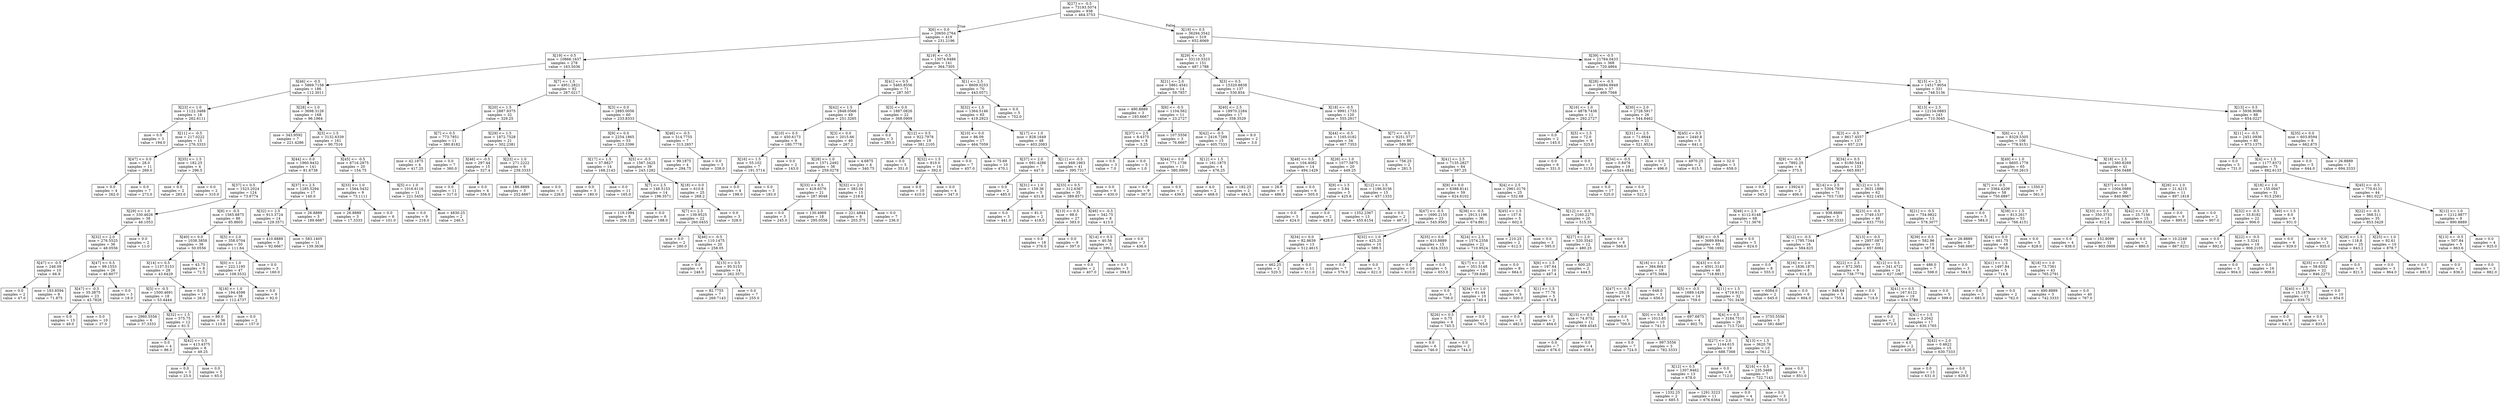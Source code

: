 digraph Tree {
node [shape=box] ;
0 [label="X[27] <= -0.5\nmse = 73193.5074\nsamples = 938\nvalue = 464.3753"] ;
1 [label="X[6] <= 0.0\nmse = 20650.2764\nsamples = 419\nvalue = 231.2196"] ;
0 -> 1 [labeldistance=2.5, labelangle=45, headlabel="True"] ;
2 [label="X[19] <= 0.5\nmse = 10866.1637\nsamples = 278\nvalue = 163.5036"] ;
1 -> 2 ;
3 [label="X[46] <= -0.5\nmse = 5869.7158\nsamples = 186\nvalue = 112.3011"] ;
2 -> 3 ;
4 [label="X[23] <= 1.0\nmse = 1122.3488\nsamples = 18\nvalue = 262.6111"] ;
3 -> 4 ;
5 [label="mse = 0.0\nsamples = 3\nvalue = 194.0"] ;
4 -> 5 ;
6 [label="X[11] <= -0.5\nmse = 217.0222\nsamples = 15\nvalue = 276.3333"] ;
4 -> 6 ;
7 [label="X[47] <= 0.0\nmse = 28.0\nsamples = 11\nvalue = 269.0"] ;
6 -> 7 ;
8 [label="mse = 0.0\nsamples = 4\nvalue = 262.0"] ;
7 -> 8 ;
9 [label="mse = 0.0\nsamples = 7\nvalue = 273.0"] ;
7 -> 9 ;
10 [label="X[35] <= 1.5\nmse = 182.25\nsamples = 4\nvalue = 296.5"] ;
6 -> 10 ;
11 [label="mse = 0.0\nsamples = 2\nvalue = 283.0"] ;
10 -> 11 ;
12 [label="mse = 0.0\nsamples = 2\nvalue = 310.0"] ;
10 -> 12 ;
13 [label="X[28] <= 1.0\nmse = 3698.3126\nsamples = 168\nvalue = 96.1964"] ;
3 -> 13 ;
14 [label="mse = 343.9592\nsamples = 7\nvalue = 221.4286"] ;
13 -> 14 ;
15 [label="X[3] <= 1.5\nmse = 3132.6339\nsamples = 161\nvalue = 90.7516"] ;
13 -> 15 ;
16 [label="X[44] <= 0.0\nmse = 1960.9432\nsamples = 141\nvalue = 81.6738"] ;
15 -> 16 ;
17 [label="X[37] <= 0.5\nmse = 1523.2024\nsamples = 124\nvalue = 73.6774"] ;
16 -> 17 ;
18 [label="X[29] <= 1.0\nmse = 330.4626\nsamples = 38\nvalue = 46.1053"] ;
17 -> 18 ;
19 [label="X[32] <= 2.0\nmse = 276.5525\nsamples = 36\nvalue = 48.0556"] ;
18 -> 19 ;
20 [label="X[47] <= -0.5\nmse = 246.09\nsamples = 10\nvalue = 66.9"] ;
19 -> 20 ;
21 [label="mse = 0.0\nsamples = 2\nvalue = 47.0"] ;
20 -> 21 ;
22 [label="mse = 183.8594\nsamples = 8\nvalue = 71.875"] ;
20 -> 22 ;
23 [label="X[47] <= 0.5\nmse = 99.1553\nsamples = 26\nvalue = 40.8077"] ;
19 -> 23 ;
24 [label="X[47] <= -0.5\nmse = 35.3875\nsamples = 23\nvalue = 43.7826"] ;
23 -> 24 ;
25 [label="mse = 0.0\nsamples = 13\nvalue = 49.0"] ;
24 -> 25 ;
26 [label="mse = 0.0\nsamples = 10\nvalue = 37.0"] ;
24 -> 26 ;
27 [label="mse = 0.0\nsamples = 3\nvalue = 18.0"] ;
23 -> 27 ;
28 [label="mse = 0.0\nsamples = 2\nvalue = 11.0"] ;
18 -> 28 ;
29 [label="X[8] <= -0.5\nmse = 1565.8875\nsamples = 86\nvalue = 85.8605"] ;
17 -> 29 ;
30 [label="X[40] <= 0.0\nmse = 1038.3858\nsamples = 36\nvalue = 50.0556"] ;
29 -> 30 ;
31 [label="X[14] <= 0.5\nmse = 1137.5153\nsamples = 28\nvalue = 43.6429"] ;
30 -> 31 ;
32 [label="X[5] <= -0.5\nmse = 1500.4691\nsamples = 18\nvalue = 53.4444"] ;
31 -> 32 ;
33 [label="mse = 2960.5556\nsamples = 6\nvalue = 37.3333"] ;
32 -> 33 ;
34 [label="X[32] <= 1.5\nmse = 575.75\nsamples = 12\nvalue = 61.5"] ;
32 -> 34 ;
35 [label="mse = 0.0\nsamples = 4\nvalue = 86.0"] ;
34 -> 35 ;
36 [label="X[42] <= 0.5\nmse = 413.4375\nsamples = 8\nvalue = 49.25"] ;
34 -> 36 ;
37 [label="mse = 0.0\nsamples = 3\nvalue = 23.0"] ;
36 -> 37 ;
38 [label="mse = 0.0\nsamples = 5\nvalue = 65.0"] ;
36 -> 38 ;
39 [label="mse = 0.0\nsamples = 10\nvalue = 26.0"] ;
31 -> 39 ;
40 [label="mse = 43.75\nsamples = 8\nvalue = 72.5"] ;
30 -> 40 ;
41 [label="X[5] <= 2.0\nmse = 358.0704\nsamples = 50\nvalue = 111.64"] ;
29 -> 41 ;
42 [label="X[0] <= 1.0\nmse = 222.1195\nsamples = 47\nvalue = 108.5532"] ;
41 -> 42 ;
43 [label="X[18] <= 1.0\nmse = 194.4598\nsamples = 38\nvalue = 112.4737"] ;
42 -> 43 ;
44 [label="mse = 89.0\nsamples = 36\nvalue = 110.0"] ;
43 -> 44 ;
45 [label="mse = 0.0\nsamples = 2\nvalue = 157.0"] ;
43 -> 45 ;
46 [label="mse = 0.0\nsamples = 9\nvalue = 92.0"] ;
42 -> 46 ;
47 [label="mse = 0.0\nsamples = 3\nvalue = 160.0"] ;
41 -> 47 ;
48 [label="X[37] <= 2.5\nmse = 1285.5294\nsamples = 17\nvalue = 140.0"] ;
16 -> 48 ;
49 [label="X[32] <= 2.5\nmse = 913.3724\nsamples = 14\nvalue = 129.3571"] ;
48 -> 49 ;
50 [label="mse = 410.8889\nsamples = 3\nvalue = 92.6667"] ;
49 -> 50 ;
51 [label="mse = 583.1405\nsamples = 11\nvalue = 139.3636"] ;
49 -> 51 ;
52 [label="mse = 26.8889\nsamples = 3\nvalue = 189.6667"] ;
48 -> 52 ;
53 [label="X[45] <= -0.5\nmse = 6716.2875\nsamples = 20\nvalue = 154.75"] ;
15 -> 53 ;
54 [label="X[33] <= 1.0\nmse = 1564.5432\nsamples = 9\nvalue = 73.1111"] ;
53 -> 54 ;
55 [label="mse = 26.8889\nsamples = 3\nvalue = 17.3333"] ;
54 -> 55 ;
56 [label="mse = 0.0\nsamples = 6\nvalue = 101.0"] ;
54 -> 56 ;
57 [label="X[5] <= 1.0\nmse = 1016.6116\nsamples = 11\nvalue = 221.5455"] ;
53 -> 57 ;
58 [label="mse = 0.0\nsamples = 9\nvalue = 216.0"] ;
57 -> 58 ;
59 [label="mse = 4830.25\nsamples = 2\nvalue = 246.5"] ;
57 -> 59 ;
60 [label="X[7] <= 1.5\nmse = 4951.2821\nsamples = 92\nvalue = 267.0217"] ;
2 -> 60 ;
61 [label="X[20] <= 1.5\nmse = 2887.9375\nsamples = 32\nvalue = 329.25"] ;
60 -> 61 ;
62 [label="X[7] <= 0.5\nmse = 773.7851\nsamples = 11\nvalue = 380.8182"] ;
61 -> 62 ;
63 [label="mse = 42.1875\nsamples = 4\nvalue = 417.25"] ;
62 -> 63 ;
64 [label="mse = 0.0\nsamples = 7\nvalue = 360.0"] ;
62 -> 64 ;
65 [label="X[29] <= 1.5\nmse = 1872.7528\nsamples = 21\nvalue = 302.2381"] ;
61 -> 65 ;
66 [label="X[46] <= -0.5\nmse = 297.44\nsamples = 15\nvalue = 327.4"] ;
65 -> 66 ;
67 [label="mse = 0.0\nsamples = 11\nvalue = 317.0"] ;
66 -> 67 ;
68 [label="mse = 0.0\nsamples = 4\nvalue = 356.0"] ;
66 -> 68 ;
69 [label="X[23] <= 1.0\nmse = 271.2222\nsamples = 6\nvalue = 239.3333"] ;
65 -> 69 ;
70 [label="mse = 186.8889\nsamples = 3\nvalue = 252.6667"] ;
69 -> 70 ;
71 [label="mse = 0.0\nsamples = 3\nvalue = 226.0"] ;
69 -> 71 ;
72 [label="X[3] <= 0.0\nmse = 2885.0056\nsamples = 60\nvalue = 233.8333"] ;
60 -> 72 ;
73 [label="X[9] <= 0.0\nmse = 2254.1865\nsamples = 53\nvalue = 223.3396"] ;
72 -> 73 ;
74 [label="X[17] <= 1.5\nmse = 37.8827\nsamples = 14\nvalue = 168.2143"] ;
73 -> 74 ;
75 [label="mse = 0.0\nsamples = 3\nvalue = 180.0"] ;
74 -> 75 ;
76 [label="mse = 0.0\nsamples = 11\nvalue = 165.0"] ;
74 -> 76 ;
77 [label="X[5] <= -0.5\nmse = 1567.3425\nsamples = 39\nvalue = 243.1282"] ;
73 -> 77 ;
78 [label="X[7] <= 2.5\nmse = 148.5153\nsamples = 14\nvalue = 198.3571"] ;
77 -> 78 ;
79 [label="mse = 119.1094\nsamples = 8\nvalue = 206.125"] ;
78 -> 79 ;
80 [label="mse = 0.0\nsamples = 6\nvalue = 188.0"] ;
78 -> 80 ;
81 [label="X[18] <= 0.0\nmse = 610.8\nsamples = 25\nvalue = 268.2"] ;
77 -> 81 ;
82 [label="X[7] <= 2.5\nmse = 139.9525\nsamples = 22\nvalue = 260.0455"] ;
81 -> 82 ;
83 [label="mse = 0.0\nsamples = 2\nvalue = 280.0"] ;
82 -> 83 ;
84 [label="X[46] <= -0.5\nmse = 110.1475\nsamples = 20\nvalue = 258.05"] ;
82 -> 84 ;
85 [label="mse = 0.0\nsamples = 6\nvalue = 248.0"] ;
84 -> 85 ;
86 [label="X[15] <= 0.5\nmse = 95.5153\nsamples = 14\nvalue = 262.3571"] ;
84 -> 86 ;
87 [label="mse = 82.7755\nsamples = 7\nvalue = 269.7143"] ;
86 -> 87 ;
88 [label="mse = 0.0\nsamples = 7\nvalue = 255.0"] ;
86 -> 88 ;
89 [label="mse = 0.0\nsamples = 3\nvalue = 328.0"] ;
81 -> 89 ;
90 [label="X[46] <= -0.5\nmse = 514.7755\nsamples = 7\nvalue = 313.2857"] ;
72 -> 90 ;
91 [label="mse = 99.1875\nsamples = 4\nvalue = 294.75"] ;
90 -> 91 ;
92 [label="mse = 0.0\nsamples = 3\nvalue = 338.0"] ;
90 -> 92 ;
93 [label="X[19] <= -0.5\nmse = 13074.9486\nsamples = 141\nvalue = 364.7305"] ;
1 -> 93 ;
94 [label="X[41] <= 0.5\nmse = 5465.8556\nsamples = 71\nvalue = 287.507"] ;
93 -> 94 ;
95 [label="X[42] <= 1.5\nmse = 2848.0566\nsamples = 49\nvalue = 251.3265"] ;
94 -> 95 ;
96 [label="X[10] <= 0.5\nmse = 450.6173\nsamples = 9\nvalue = 180.7778"] ;
95 -> 96 ;
97 [label="X[16] <= 1.5\nmse = 55.102\nsamples = 7\nvalue = 191.5714"] ;
96 -> 97 ;
98 [label="mse = 0.0\nsamples = 4\nvalue = 198.0"] ;
97 -> 98 ;
99 [label="mse = 0.0\nsamples = 3\nvalue = 183.0"] ;
97 -> 99 ;
100 [label="mse = 0.0\nsamples = 2\nvalue = 143.0"] ;
96 -> 100 ;
101 [label="X[3] <= 0.0\nmse = 2015.66\nsamples = 40\nvalue = 267.2"] ;
95 -> 101 ;
102 [label="X[28] <= 1.0\nmse = 1571.2492\nsamples = 36\nvalue = 259.0278"] ;
101 -> 102 ;
103 [label="X[33] <= 0.5\nmse = 418.6576\nsamples = 21\nvalue = 287.9048"] ;
102 -> 103 ;
104 [label="mse = 0.0\nsamples = 3\nvalue = 245.0"] ;
103 -> 104 ;
105 [label="mse = 130.4969\nsamples = 18\nvalue = 295.0556"] ;
103 -> 105 ;
106 [label="X[32] <= 2.0\nmse = 383.04\nsamples = 15\nvalue = 218.6"] ;
102 -> 106 ;
107 [label="mse = 221.4844\nsamples = 8\nvalue = 203.375"] ;
106 -> 107 ;
108 [label="mse = 0.0\nsamples = 7\nvalue = 236.0"] ;
106 -> 108 ;
109 [label="mse = 4.6875\nsamples = 4\nvalue = 340.75"] ;
101 -> 109 ;
110 [label="X[3] <= 0.0\nmse = 1887.0826\nsamples = 22\nvalue = 368.0909"] ;
94 -> 110 ;
111 [label="mse = 0.0\nsamples = 3\nvalue = 285.0"] ;
110 -> 111 ;
112 [label="X[12] <= 0.5\nmse = 922.7978\nsamples = 19\nvalue = 381.2105"] ;
110 -> 112 ;
113 [label="mse = 0.0\nsamples = 5\nvalue = 351.0"] ;
112 -> 113 ;
114 [label="X[32] <= 1.5\nmse = 810.0\nsamples = 14\nvalue = 392.0"] ;
112 -> 114 ;
115 [label="mse = 0.0\nsamples = 10\nvalue = 410.0"] ;
114 -> 115 ;
116 [label="mse = 0.0\nsamples = 4\nvalue = 347.0"] ;
114 -> 116 ;
117 [label="X[1] <= 2.5\nmse = 8609.0253\nsamples = 70\nvalue = 443.0571"] ;
93 -> 117 ;
118 [label="X[32] <= 1.5\nmse = 1364.5146\nsamples = 65\nvalue = 419.2923"] ;
117 -> 118 ;
119 [label="X[10] <= 0.0\nmse = 86.09\nsamples = 17\nvalue = 464.7059"] ;
118 -> 119 ;
120 [label="mse = 0.0\nsamples = 7\nvalue = 457.0"] ;
119 -> 120 ;
121 [label="mse = 75.69\nsamples = 10\nvalue = 470.1"] ;
119 -> 121 ;
122 [label="X[17] <= 1.0\nmse = 828.1649\nsamples = 48\nvalue = 403.2083"] ;
118 -> 122 ;
123 [label="X[37] <= 2.0\nmse = 691.4286\nsamples = 7\nvalue = 447.0"] ;
122 -> 123 ;
124 [label="mse = 0.0\nsamples = 2\nvalue = 485.0"] ;
123 -> 124 ;
125 [label="X[31] <= 1.0\nmse = 159.36\nsamples = 5\nvalue = 431.8"] ;
123 -> 125 ;
126 [label="mse = 0.0\nsamples = 3\nvalue = 441.0"] ;
125 -> 126 ;
127 [label="mse = 81.0\nsamples = 2\nvalue = 418.0"] ;
125 -> 127 ;
128 [label="X[11] <= -0.5\nmse = 468.1963\nsamples = 41\nvalue = 395.7317"] ;
122 -> 128 ;
129 [label="X[33] <= 0.5\nmse = 312.6367\nsamples = 35\nvalue = 389.8571"] ;
128 -> 129 ;
130 [label="X[13] <= 0.5\nmse = 98.0\nsamples = 27\nvalue = 383.0"] ;
129 -> 130 ;
131 [label="mse = 0.0\nsamples = 18\nvalue = 376.0"] ;
130 -> 131 ;
132 [label="mse = 0.0\nsamples = 9\nvalue = 397.0"] ;
130 -> 132 ;
133 [label="X[46] <= -0.5\nmse = 342.75\nsamples = 8\nvalue = 413.0"] ;
129 -> 133 ;
134 [label="X[14] <= 0.5\nmse = 40.56\nsamples = 5\nvalue = 399.2"] ;
133 -> 134 ;
135 [label="mse = 0.0\nsamples = 2\nvalue = 407.0"] ;
134 -> 135 ;
136 [label="mse = 0.0\nsamples = 3\nvalue = 394.0"] ;
134 -> 136 ;
137 [label="mse = 0.0\nsamples = 3\nvalue = 436.0"] ;
133 -> 137 ;
138 [label="mse = 0.0\nsamples = 6\nvalue = 430.0"] ;
128 -> 138 ;
139 [label="mse = 0.0\nsamples = 5\nvalue = 752.0"] ;
117 -> 139 ;
140 [label="X[19] <= 0.5\nmse = 36294.3542\nsamples = 519\nvalue = 652.6069"] ;
0 -> 140 [labeldistance=2.5, labelangle=-45, headlabel="False"] ;
141 [label="X[29] <= -0.5\nmse = 33110.3323\nsamples = 151\nvalue = 487.1788"] ;
140 -> 141 ;
142 [label="X[21] <= 2.0\nmse = 5861.4541\nsamples = 14\nvalue = 59.7857"] ;
141 -> 142 ;
143 [label="mse = 490.8889\nsamples = 3\nvalue = 193.6667"] ;
142 -> 143 ;
144 [label="X[6] <= -0.5\nmse = 1104.562\nsamples = 11\nvalue = 23.2727"] ;
142 -> 144 ;
145 [label="X[37] <= 2.5\nmse = 8.4375\nsamples = 8\nvalue = 3.25"] ;
144 -> 145 ;
146 [label="mse = 0.0\nsamples = 3\nvalue = 7.0"] ;
145 -> 146 ;
147 [label="mse = 0.0\nsamples = 5\nvalue = 1.0"] ;
145 -> 147 ;
148 [label="mse = 107.5556\nsamples = 3\nvalue = 76.6667"] ;
144 -> 148 ;
149 [label="X[3] <= 0.5\nmse = 15320.8838\nsamples = 137\nvalue = 530.854"] ;
141 -> 149 ;
150 [label="X[40] <= 2.5\nmse = 18970.2284\nsamples = 17\nvalue = 358.3529"] ;
149 -> 150 ;
151 [label="X[42] <= -0.5\nmse = 2416.7289\nsamples = 15\nvalue = 405.7333"] ;
150 -> 151 ;
152 [label="X[44] <= 0.0\nmse = 771.1736\nsamples = 11\nvalue = 380.0909"] ;
151 -> 152 ;
153 [label="mse = 0.0\nsamples = 9\nvalue = 367.0"] ;
152 -> 153 ;
154 [label="mse = 0.0\nsamples = 2\nvalue = 439.0"] ;
152 -> 154 ;
155 [label="X[12] <= 1.5\nmse = 161.1875\nsamples = 4\nvalue = 476.25"] ;
151 -> 155 ;
156 [label="mse = 4.0\nsamples = 2\nvalue = 468.0"] ;
155 -> 156 ;
157 [label="mse = 182.25\nsamples = 2\nvalue = 484.5"] ;
155 -> 157 ;
158 [label="mse = 9.0\nsamples = 2\nvalue = 3.0"] ;
150 -> 158 ;
159 [label="X[18] <= -0.5\nmse = 9991.1733\nsamples = 120\nvalue = 555.2917"] ;
149 -> 159 ;
160 [label="X[44] <= -0.5\nmse = 1165.0182\nsamples = 34\nvalue = 467.7353"] ;
159 -> 160 ;
161 [label="X[48] <= 0.5\nmse = 104.4082\nsamples = 14\nvalue = 494.1429"] ;
160 -> 161 ;
162 [label="mse = 28.0\nsamples = 8\nvalue = 486.0"] ;
161 -> 162 ;
163 [label="mse = 0.0\nsamples = 6\nvalue = 505.0"] ;
161 -> 163 ;
164 [label="X[26] <= 1.0\nmse = 1077.5875\nsamples = 20\nvalue = 449.25"] ;
160 -> 164 ;
165 [label="X[9] <= 1.5\nmse = 3.84\nsamples = 5\nvalue = 425.6"] ;
164 -> 165 ;
166 [label="mse = 0.0\nsamples = 3\nvalue = 424.0"] ;
165 -> 166 ;
167 [label="mse = 0.0\nsamples = 2\nvalue = 428.0"] ;
165 -> 167 ;
168 [label="X[12] <= 1.5\nmse = 1186.9156\nsamples = 15\nvalue = 457.1333"] ;
164 -> 168 ;
169 [label="mse = 1352.2367\nsamples = 13\nvalue = 455.6154"] ;
168 -> 169 ;
170 [label="mse = 0.0\nsamples = 2\nvalue = 467.0"] ;
168 -> 170 ;
171 [label="X[7] <= -0.5\nmse = 9251.5727\nsamples = 86\nvalue = 589.907"] ;
159 -> 171 ;
172 [label="mse = 756.25\nsamples = 2\nvalue = 281.5"] ;
171 -> 172 ;
173 [label="X[41] <= 2.5\nmse = 7135.2827\nsamples = 84\nvalue = 597.25"] ;
171 -> 173 ;
174 [label="X[9] <= 0.0\nmse = 6388.8141\nsamples = 59\nvalue = 624.6102"] ;
173 -> 174 ;
175 [label="X[47] <= -0.5\nmse = 1690.2155\nsamples = 23\nvalue = 545.9565"] ;
174 -> 175 ;
176 [label="X[34] <= 0.0\nmse = 82.8639\nsamples = 13\nvalue = 512.4615"] ;
175 -> 176 ;
177 [label="mse = 462.25\nsamples = 2\nvalue = 520.5"] ;
176 -> 177 ;
178 [label="mse = 0.0\nsamples = 11\nvalue = 511.0"] ;
176 -> 178 ;
179 [label="X[32] <= 1.0\nmse = 425.25\nsamples = 10\nvalue = 589.5"] ;
175 -> 179 ;
180 [label="mse = 0.0\nsamples = 7\nvalue = 576.0"] ;
179 -> 180 ;
181 [label="mse = 0.0\nsamples = 3\nvalue = 621.0"] ;
179 -> 181 ;
182 [label="X[38] <= -0.5\nmse = 2913.1196\nsamples = 36\nvalue = 674.8611"] ;
174 -> 182 ;
183 [label="X[35] <= 0.0\nmse = 410.8889\nsamples = 15\nvalue = 624.3333"] ;
182 -> 183 ;
184 [label="mse = 0.0\nsamples = 10\nvalue = 610.0"] ;
183 -> 184 ;
185 [label="mse = 0.0\nsamples = 5\nvalue = 653.0"] ;
183 -> 185 ;
186 [label="X[24] <= 2.5\nmse = 1574.2358\nsamples = 21\nvalue = 710.9524"] ;
182 -> 186 ;
187 [label="X[17] <= 1.0\nmse = 351.5148\nsamples = 13\nvalue = 739.8462"] ;
186 -> 187 ;
188 [label="mse = 0.0\nsamples = 3\nvalue = 708.0"] ;
187 -> 188 ;
189 [label="X[34] <= 1.0\nmse = 61.44\nsamples = 10\nvalue = 749.4"] ;
187 -> 189 ;
190 [label="X[26] <= 0.5\nmse = 0.75\nsamples = 8\nvalue = 745.5"] ;
189 -> 190 ;
191 [label="mse = 0.0\nsamples = 6\nvalue = 746.0"] ;
190 -> 191 ;
192 [label="mse = 0.0\nsamples = 2\nvalue = 744.0"] ;
190 -> 192 ;
193 [label="mse = 0.0\nsamples = 2\nvalue = 765.0"] ;
189 -> 193 ;
194 [label="mse = 0.0\nsamples = 8\nvalue = 664.0"] ;
186 -> 194 ;
195 [label="X[4] <= 2.5\nmse = 2961.0176\nsamples = 25\nvalue = 532.68"] ;
173 -> 195 ;
196 [label="X[45] <= 1.5\nmse = 157.6\nsamples = 5\nvalue = 602.0"] ;
195 -> 196 ;
197 [label="mse = 210.25\nsamples = 2\nvalue = 612.5"] ;
196 -> 197 ;
198 [label="mse = 0.0\nsamples = 3\nvalue = 595.0"] ;
196 -> 198 ;
199 [label="X[12] <= -0.5\nmse = 2160.2275\nsamples = 20\nvalue = 515.35"] ;
195 -> 199 ;
200 [label="X[27] <= 2.0\nmse = 520.3542\nsamples = 12\nvalue = 480.25"] ;
199 -> 200 ;
201 [label="X[6] <= 1.5\nmse = 197.64\nsamples = 10\nvalue = 487.4"] ;
200 -> 201 ;
202 [label="mse = 0.0\nsamples = 5\nvalue = 500.0"] ;
201 -> 202 ;
203 [label="X[1] <= 1.5\nmse = 77.76\nsamples = 5\nvalue = 474.8"] ;
201 -> 203 ;
204 [label="mse = 0.0\nsamples = 3\nvalue = 482.0"] ;
203 -> 204 ;
205 [label="mse = 0.0\nsamples = 2\nvalue = 464.0"] ;
203 -> 205 ;
206 [label="mse = 600.25\nsamples = 2\nvalue = 444.5"] ;
200 -> 206 ;
207 [label="mse = 0.0\nsamples = 8\nvalue = 568.0"] ;
199 -> 207 ;
208 [label="X[39] <= -0.5\nmse = 21764.0433\nsamples = 368\nvalue = 720.4864"] ;
140 -> 208 ;
209 [label="X[28] <= -0.5\nmse = 16694.9949\nsamples = 37\nvalue = 469.7568"] ;
208 -> 209 ;
210 [label="X[16] <= 1.0\nmse = 4878.7438\nsamples = 11\nvalue = 292.2727"] ;
209 -> 210 ;
211 [label="mse = 0.0\nsamples = 2\nvalue = 145.0"] ;
210 -> 211 ;
212 [label="X[5] <= 1.5\nmse = 72.0\nsamples = 9\nvalue = 325.0"] ;
210 -> 212 ;
213 [label="mse = 0.0\nsamples = 6\nvalue = 331.0"] ;
212 -> 213 ;
214 [label="mse = 0.0\nsamples = 3\nvalue = 313.0"] ;
212 -> 214 ;
215 [label="X[30] <= 2.0\nmse = 2728.5917\nsamples = 26\nvalue = 544.8462"] ;
209 -> 215 ;
216 [label="X[31] <= 2.5\nmse = 71.6644\nsamples = 21\nvalue = 521.9524"] ;
215 -> 216 ;
217 [label="X[34] <= -0.5\nmse = 0.8476\nsamples = 19\nvalue = 524.6842"] ;
216 -> 217 ;
218 [label="mse = 0.0\nsamples = 17\nvalue = 525.0"] ;
217 -> 218 ;
219 [label="mse = 0.0\nsamples = 2\nvalue = 522.0"] ;
217 -> 219 ;
220 [label="mse = 0.0\nsamples = 2\nvalue = 496.0"] ;
216 -> 220 ;
221 [label="X[45] <= 0.5\nmse = 2440.8\nsamples = 5\nvalue = 641.0"] ;
215 -> 221 ;
222 [label="mse = 4970.25\nsamples = 2\nvalue = 615.5"] ;
221 -> 222 ;
223 [label="mse = 32.0\nsamples = 3\nvalue = 658.0"] ;
221 -> 223 ;
224 [label="X[15] <= 2.5\nmse = 14517.9054\nsamples = 331\nvalue = 748.5136"] ;
208 -> 224 ;
225 [label="X[13] <= 2.5\nmse = 12134.0883\nsamples = 243\nvalue = 710.3045"] ;
224 -> 225 ;
226 [label="X[3] <= -0.5\nmse = 8617.4557\nsamples = 137\nvalue = 657.219"] ;
225 -> 226 ;
227 [label="X[9] <= -0.5\nmse = 7892.25\nsamples = 4\nvalue = 375.5"] ;
226 -> 227 ;
228 [label="mse = 0.0\nsamples = 2\nvalue = 345.0"] ;
227 -> 228 ;
229 [label="mse = 13924.0\nsamples = 2\nvalue = 406.0"] ;
227 -> 229 ;
230 [label="X[34] <= 0.5\nmse = 6180.5441\nsamples = 133\nvalue = 665.6917"] ;
226 -> 230 ;
231 [label="X[14] <= 2.5\nmse = 5304.7939\nsamples = 71\nvalue = 703.7183"] ;
230 -> 231 ;
232 [label="X[46] <= 2.5\nmse = 4112.6148\nsamples = 68\nvalue = 711.3676"] ;
231 -> 232 ;
233 [label="X[8] <= -0.5\nmse = 3689.8944\nsamples = 65\nvalue = 706.1692"] ;
232 -> 233 ;
234 [label="X[16] <= 1.5\nmse = 384.8643\nsamples = 19\nvalue = 675.3684"] ;
233 -> 234 ;
235 [label="X[47] <= -0.5\nmse = 252.0\nsamples = 16\nvalue = 679.0"] ;
234 -> 235 ;
236 [label="X[15] <= 0.5\nmse = 74.9752\nsamples = 11\nvalue = 669.4545"] ;
235 -> 236 ;
237 [label="mse = 0.0\nsamples = 7\nvalue = 676.0"] ;
236 -> 237 ;
238 [label="mse = 0.0\nsamples = 4\nvalue = 658.0"] ;
236 -> 238 ;
239 [label="mse = 0.0\nsamples = 5\nvalue = 700.0"] ;
235 -> 239 ;
240 [label="mse = 648.0\nsamples = 3\nvalue = 656.0"] ;
234 -> 240 ;
241 [label="X[43] <= 0.0\nmse = 4501.3143\nsamples = 46\nvalue = 718.8913"] ;
233 -> 241 ;
242 [label="X[5] <= -0.5\nmse = 1689.1429\nsamples = 14\nvalue = 759.0"] ;
241 -> 242 ;
243 [label="X[0] <= 0.5\nmse = 1013.85\nsamples = 10\nvalue = 741.5"] ;
242 -> 243 ;
244 [label="mse = 0.0\nsamples = 7\nvalue = 724.0"] ;
243 -> 244 ;
245 [label="mse = 997.5556\nsamples = 3\nvalue = 782.3333"] ;
243 -> 245 ;
246 [label="mse = 697.6875\nsamples = 4\nvalue = 802.75"] ;
242 -> 246 ;
247 [label="X[11] <= 1.5\nmse = 4719.9131\nsamples = 32\nvalue = 701.3438"] ;
241 -> 247 ;
248 [label="X[4] <= 0.5\nmse = 3184.7515\nsamples = 29\nvalue = 713.7241"] ;
247 -> 248 ;
249 [label="X[27] <= 2.0\nmse = 1144.615\nsamples = 19\nvalue = 688.7368"] ;
248 -> 249 ;
250 [label="X[12] <= 0.5\nmse = 1307.8462\nsamples = 13\nvalue = 678.0"] ;
249 -> 250 ;
251 [label="mse = 1332.25\nsamples = 2\nvalue = 685.5"] ;
250 -> 251 ;
252 [label="mse = 1291.3223\nsamples = 11\nvalue = 676.6364"] ;
250 -> 252 ;
253 [label="mse = 0.0\nsamples = 6\nvalue = 712.0"] ;
249 -> 253 ;
254 [label="X[13] <= 1.5\nmse = 3620.76\nsamples = 10\nvalue = 761.2"] ;
248 -> 254 ;
255 [label="X[16] <= 0.5\nmse = 235.3469\nsamples = 7\nvalue = 722.7143"] ;
254 -> 255 ;
256 [label="mse = 0.0\nsamples = 4\nvalue = 736.0"] ;
255 -> 256 ;
257 [label="mse = 0.0\nsamples = 3\nvalue = 705.0"] ;
255 -> 257 ;
258 [label="mse = 0.0\nsamples = 3\nvalue = 851.0"] ;
254 -> 258 ;
259 [label="mse = 3755.5556\nsamples = 3\nvalue = 581.6667"] ;
247 -> 259 ;
260 [label="mse = 0.0\nsamples = 3\nvalue = 824.0"] ;
232 -> 260 ;
261 [label="mse = 938.8889\nsamples = 3\nvalue = 530.3333"] ;
231 -> 261 ;
262 [label="X[12] <= 1.5\nmse = 3631.1886\nsamples = 62\nvalue = 622.1452"] ;
230 -> 262 ;
263 [label="X[23] <= -0.5\nmse = 3749.1537\nsamples = 49\nvalue = 633.7755"] ;
262 -> 263 ;
264 [label="X[12] <= -0.5\nmse = 1795.7344\nsamples = 16\nvalue = 584.625"] ;
263 -> 264 ;
265 [label="mse = 0.0\nsamples = 8\nvalue = 555.0"] ;
264 -> 265 ;
266 [label="X[16] <= 2.0\nmse = 1836.1875\nsamples = 8\nvalue = 614.25"] ;
264 -> 266 ;
267 [label="mse = 6084.0\nsamples = 2\nvalue = 645.0"] ;
266 -> 267 ;
268 [label="mse = 0.0\nsamples = 6\nvalue = 604.0"] ;
266 -> 268 ;
269 [label="X[13] <= -0.5\nmse = 2957.0872\nsamples = 33\nvalue = 657.6061"] ;
263 -> 269 ;
270 [label="X[22] <= 2.5\nmse = 872.3951\nsamples = 9\nvalue = 738.7778"] ;
269 -> 270 ;
271 [label="mse = 948.64\nsamples = 5\nvalue = 755.4"] ;
270 -> 271 ;
272 [label="mse = 0.0\nsamples = 4\nvalue = 718.0"] ;
270 -> 272 ;
273 [label="X[12] <= 0.5\nmse = 341.4722\nsamples = 24\nvalue = 627.1667"] ;
269 -> 273 ;
274 [label="X[41] <= 0.5\nmse = 167.6122\nsamples = 19\nvalue = 634.5789"] ;
273 -> 274 ;
275 [label="mse = 0.0\nsamples = 2\nvalue = 672.0"] ;
274 -> 275 ;
276 [label="X[41] <= 1.5\nmse = 3.2042\nsamples = 17\nvalue = 630.1765"] ;
274 -> 276 ;
277 [label="mse = 4.0\nsamples = 2\nvalue = 626.0"] ;
276 -> 277 ;
278 [label="X[42] <= 2.0\nmse = 0.4622\nsamples = 15\nvalue = 630.7333"] ;
276 -> 278 ;
279 [label="mse = 0.0\nsamples = 13\nvalue = 631.0"] ;
278 -> 279 ;
280 [label="mse = 0.0\nsamples = 2\nvalue = 629.0"] ;
278 -> 280 ;
281 [label="mse = 0.0\nsamples = 5\nvalue = 599.0"] ;
273 -> 281 ;
282 [label="X[21] <= -0.5\nmse = 754.9822\nsamples = 13\nvalue = 578.3077"] ;
262 -> 282 ;
283 [label="X[39] <= 0.5\nmse = 582.96\nsamples = 10\nvalue = 587.8"] ;
282 -> 283 ;
284 [label="mse = 486.0\nsamples = 7\nvalue = 598.0"] ;
283 -> 284 ;
285 [label="mse = 0.0\nsamples = 3\nvalue = 564.0"] ;
283 -> 285 ;
286 [label="mse = 26.8889\nsamples = 3\nvalue = 546.6667"] ;
282 -> 286 ;
287 [label="X[6] <= 1.5\nmse = 8329.5305\nsamples = 106\nvalue = 778.9151"] ;
225 -> 287 ;
288 [label="X[49] <= 1.0\nmse = 6605.1778\nsamples = 65\nvalue = 730.2615"] ;
287 -> 288 ;
289 [label="X[7] <= -0.5\nmse = 3364.4209\nsamples = 58\nvalue = 750.6897"] ;
288 -> 289 ;
290 [label="mse = 0.0\nsamples = 5\nvalue = 584.0"] ;
289 -> 290 ;
291 [label="X[38] <= 1.5\nmse = 813.2617\nsamples = 53\nvalue = 766.4151"] ;
289 -> 291 ;
292 [label="X[44] <= 0.0\nmse = 461.75\nsamples = 48\nvalue = 760.0"] ;
291 -> 292 ;
293 [label="X[41] <= 1.5\nmse = 1497.84\nsamples = 5\nvalue = 714.6"] ;
292 -> 293 ;
294 [label="mse = 0.0\nsamples = 3\nvalue = 683.0"] ;
293 -> 294 ;
295 [label="mse = 0.0\nsamples = 2\nvalue = 762.0"] ;
293 -> 295 ;
296 [label="X[18] <= 1.0\nmse = 73.7361\nsamples = 43\nvalue = 765.2791"] ;
292 -> 296 ;
297 [label="mse = 490.8889\nsamples = 3\nvalue = 742.3333"] ;
296 -> 297 ;
298 [label="mse = 0.0\nsamples = 40\nvalue = 767.0"] ;
296 -> 298 ;
299 [label="mse = 0.0\nsamples = 5\nvalue = 828.0"] ;
291 -> 299 ;
300 [label="mse = 1350.0\nsamples = 7\nvalue = 561.0"] ;
288 -> 300 ;
301 [label="X[18] <= 2.5\nmse = 1360.8269\nsamples = 41\nvalue = 856.0488"] ;
287 -> 301 ;
302 [label="X[37] <= 0.0\nmse = 1004.0989\nsamples = 30\nvalue = 840.9667"] ;
301 -> 302 ;
303 [label="X[33] <= 0.5\nmse = 350.3733\nsamples = 15\nvalue = 812.4"] ;
302 -> 303 ;
304 [label="mse = 0.0\nsamples = 4\nvalue = 838.0"] ;
303 -> 304 ;
305 [label="mse = 152.8099\nsamples = 11\nvalue = 803.0909"] ;
303 -> 305 ;
306 [label="X[42] <= 2.5\nmse = 25.7156\nsamples = 15\nvalue = 869.5333"] ;
302 -> 306 ;
307 [label="mse = 0.0\nsamples = 2\nvalue = 880.0"] ;
306 -> 307 ;
308 [label="mse = 10.2249\nsamples = 13\nvalue = 867.9231"] ;
306 -> 308 ;
309 [label="X[26] <= 1.0\nmse = 21.4215\nsamples = 11\nvalue = 897.1818"] ;
301 -> 309 ;
310 [label="mse = 0.0\nsamples = 9\nvalue = 895.0"] ;
309 -> 310 ;
311 [label="mse = 0.0\nsamples = 2\nvalue = 907.0"] ;
309 -> 311 ;
312 [label="X[13] <= 0.5\nmse = 5936.9086\nsamples = 88\nvalue = 854.0227"] ;
224 -> 312 ;
313 [label="X[11] <= -0.5\nmse = 2451.0936\nsamples = 80\nvalue = 873.1375"] ;
312 -> 313 ;
314 [label="mse = 0.0\nsamples = 5\nvalue = 731.0"] ;
313 -> 314 ;
315 [label="X[4] <= 1.5\nmse = 1177.8372\nsamples = 75\nvalue = 882.6133"] ;
313 -> 315 ;
316 [label="X[18] <= 1.0\nmse = 155.0947\nsamples = 31\nvalue = 913.2581"] ;
315 -> 316 ;
317 [label="X[32] <= -0.5\nmse = 33.8182\nsamples = 22\nvalue = 906.0"] ;
316 -> 317 ;
318 [label="mse = 0.0\nsamples = 3\nvalue = 892.0"] ;
317 -> 318 ;
319 [label="X[22] <= -0.5\nmse = 3.3241\nsamples = 19\nvalue = 908.2105"] ;
317 -> 319 ;
320 [label="mse = 0.0\nsamples = 3\nvalue = 904.0"] ;
319 -> 320 ;
321 [label="mse = 0.0\nsamples = 16\nvalue = 909.0"] ;
319 -> 321 ;
322 [label="X[40] <= 1.5\nmse = 8.0\nsamples = 9\nvalue = 931.0"] ;
316 -> 322 ;
323 [label="mse = 0.0\nsamples = 6\nvalue = 929.0"] ;
322 -> 323 ;
324 [label="mse = 0.0\nsamples = 3\nvalue = 935.0"] ;
322 -> 324 ;
325 [label="X[45] <= -0.5\nmse = 770.6131\nsamples = 44\nvalue = 861.0227"] ;
315 -> 325 ;
326 [label="X[22] <= -0.5\nmse = 368.511\nsamples = 35\nvalue = 853.3429"] ;
325 -> 326 ;
327 [label="X[28] <= 1.5\nmse = 118.8\nsamples = 25\nvalue = 843.2"] ;
326 -> 327 ;
328 [label="X[35] <= 0.5\nmse = 58.6302\nsamples = 22\nvalue = 846.2273"] ;
327 -> 328 ;
329 [label="X[40] <= 1.5\nmse = 15.1875\nsamples = 12\nvalue = 839.75"] ;
328 -> 329 ;
330 [label="mse = 0.0\nsamples = 9\nvalue = 842.0"] ;
329 -> 330 ;
331 [label="mse = 0.0\nsamples = 3\nvalue = 833.0"] ;
329 -> 331 ;
332 [label="mse = 0.0\nsamples = 10\nvalue = 854.0"] ;
328 -> 332 ;
333 [label="mse = 0.0\nsamples = 3\nvalue = 821.0"] ;
327 -> 333 ;
334 [label="X[25] <= 1.0\nmse = 92.61\nsamples = 10\nvalue = 878.7"] ;
326 -> 334 ;
335 [label="mse = 0.0\nsamples = 3\nvalue = 864.0"] ;
334 -> 335 ;
336 [label="mse = 0.0\nsamples = 7\nvalue = 885.0"] ;
334 -> 336 ;
337 [label="X[12] <= 1.0\nmse = 1212.9877\nsamples = 9\nvalue = 890.8889"] ;
325 -> 337 ;
338 [label="X[13] <= -0.5\nmse = 507.84\nsamples = 5\nvalue = 863.6"] ;
337 -> 338 ;
339 [label="mse = 0.0\nsamples = 2\nvalue = 836.0"] ;
338 -> 339 ;
340 [label="mse = 0.0\nsamples = 3\nvalue = 882.0"] ;
338 -> 340 ;
341 [label="mse = 0.0\nsamples = 4\nvalue = 925.0"] ;
337 -> 341 ;
342 [label="X[35] <= 0.0\nmse = 603.8594\nsamples = 8\nvalue = 662.875"] ;
312 -> 342 ;
343 [label="mse = 0.0\nsamples = 5\nvalue = 644.0"] ;
342 -> 343 ;
344 [label="mse = 26.8889\nsamples = 3\nvalue = 694.3333"] ;
342 -> 344 ;
}